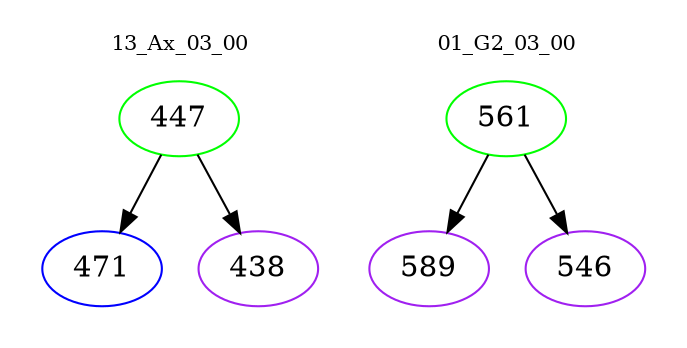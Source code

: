 digraph{
subgraph cluster_0 {
color = white
label = "13_Ax_03_00";
fontsize=10;
T0_447 [label="447", color="green"]
T0_447 -> T0_471 [color="black"]
T0_471 [label="471", color="blue"]
T0_447 -> T0_438 [color="black"]
T0_438 [label="438", color="purple"]
}
subgraph cluster_1 {
color = white
label = "01_G2_03_00";
fontsize=10;
T1_561 [label="561", color="green"]
T1_561 -> T1_589 [color="black"]
T1_589 [label="589", color="purple"]
T1_561 -> T1_546 [color="black"]
T1_546 [label="546", color="purple"]
}
}
